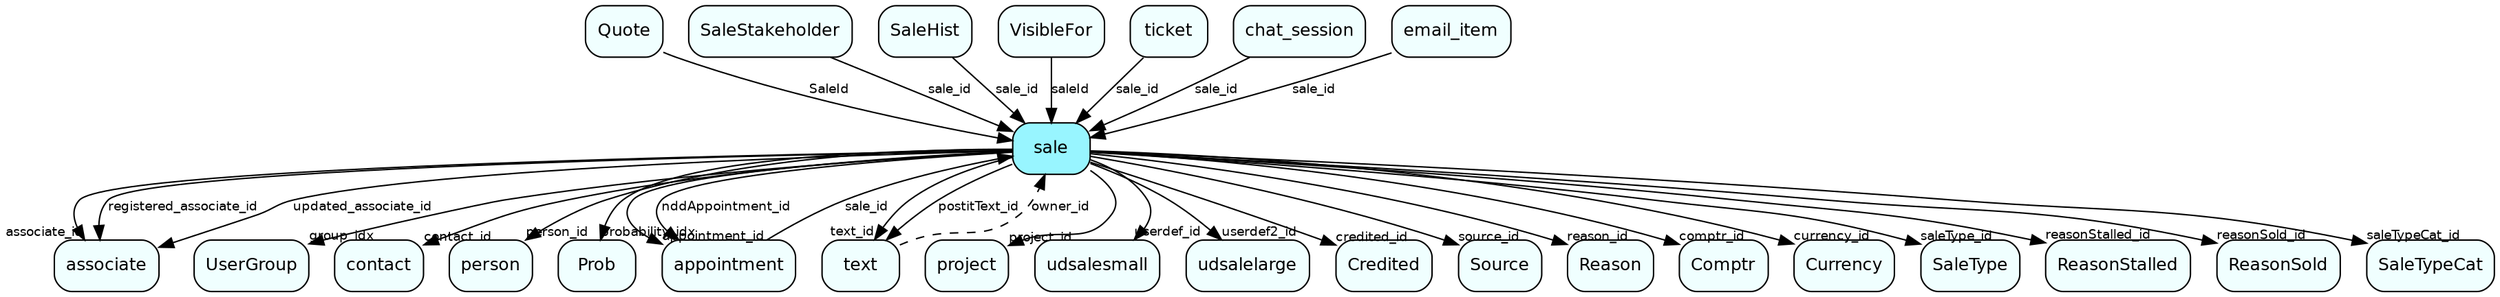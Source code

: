 digraph sale  {
node [shape = box style="rounded, filled" fontname = "Helvetica" fontsize = "12" ]
edge [fontname = "Helvetica" fontsize = "9"]

sale[fillcolor = "cadetblue1"]
associate[fillcolor = "azure1"]
UserGroup[fillcolor = "azure1"]
contact[fillcolor = "azure1"]
person[fillcolor = "azure1"]
Prob[fillcolor = "azure1"]
appointment[fillcolor = "azure1"]
text[fillcolor = "azure1"]
project[fillcolor = "azure1"]
udsalesmall[fillcolor = "azure1"]
udsalelarge[fillcolor = "azure1"]
Credited[fillcolor = "azure1"]
Source[fillcolor = "azure1"]
Reason[fillcolor = "azure1"]
Comptr[fillcolor = "azure1"]
Currency[fillcolor = "azure1"]
SaleType[fillcolor = "azure1"]
ReasonStalled[fillcolor = "azure1"]
ReasonSold[fillcolor = "azure1"]
SaleTypeCat[fillcolor = "azure1"]
Quote[fillcolor = "azure1"]
SaleStakeholder[fillcolor = "azure1"]
SaleHist[fillcolor = "azure1"]
VisibleFor[fillcolor = "azure1"]
ticket[fillcolor = "azure1"]
chat_session[fillcolor = "azure1"]
email_item[fillcolor = "azure1"]
sale -> associate [headlabel = "associate_id"]
sale -> UserGroup [headlabel = "group_idx"]
sale -> contact [headlabel = "contact_id"]
sale -> person [headlabel = "person_id"]
sale -> Prob [headlabel = "probability_idx"]
sale -> appointment [headlabel = "appointment_id"]
sale -> text [headlabel = "text_id"]
sale -> project [headlabel = "project_id"]
sale -> udsalesmall [headlabel = "userdef_id"]
sale -> udsalelarge [headlabel = "userdef2_id"]
sale -> Credited [headlabel = "credited_id"]
sale -> Source [headlabel = "source_id"]
sale -> Reason [headlabel = "reason_id"]
sale -> Comptr [headlabel = "comptr_id"]
sale -> Currency [headlabel = "currency_id"]
sale -> associate [label = "registered_associate_id"]
sale -> associate [label = "updated_associate_id"]
sale -> SaleType [headlabel = "saleType_id"]
sale -> text [label = "postitText_id"]
sale -> ReasonStalled [headlabel = "reasonStalled_id"]
sale -> appointment [label = "nddAppointment_id"]
sale -> ReasonSold [headlabel = "reasonSold_id"]
sale -> SaleTypeCat [headlabel = "saleTypeCat_id"]
text -> sale [label = "owner_id" style="dashed"]
appointment -> sale [label = "sale_id"]
Quote -> sale [label = "SaleId"]
SaleStakeholder -> sale [label = "sale_id"]
SaleHist -> sale [label = "sale_id"]
VisibleFor -> sale [label = "saleId"]
ticket -> sale [label = "sale_id"]
chat_session -> sale [label = "sale_id"]
email_item -> sale [label = "sale_id"]
}
